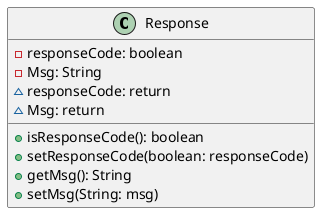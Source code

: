 @startuml
class Response {
    -responseCode: boolean
    -Msg: String
    ~responseCode: return
    ~Msg: return

    +isResponseCode(): boolean
    +setResponseCode(boolean: responseCode)
    +getMsg(): String
    +setMsg(String: msg)
}

@enduml